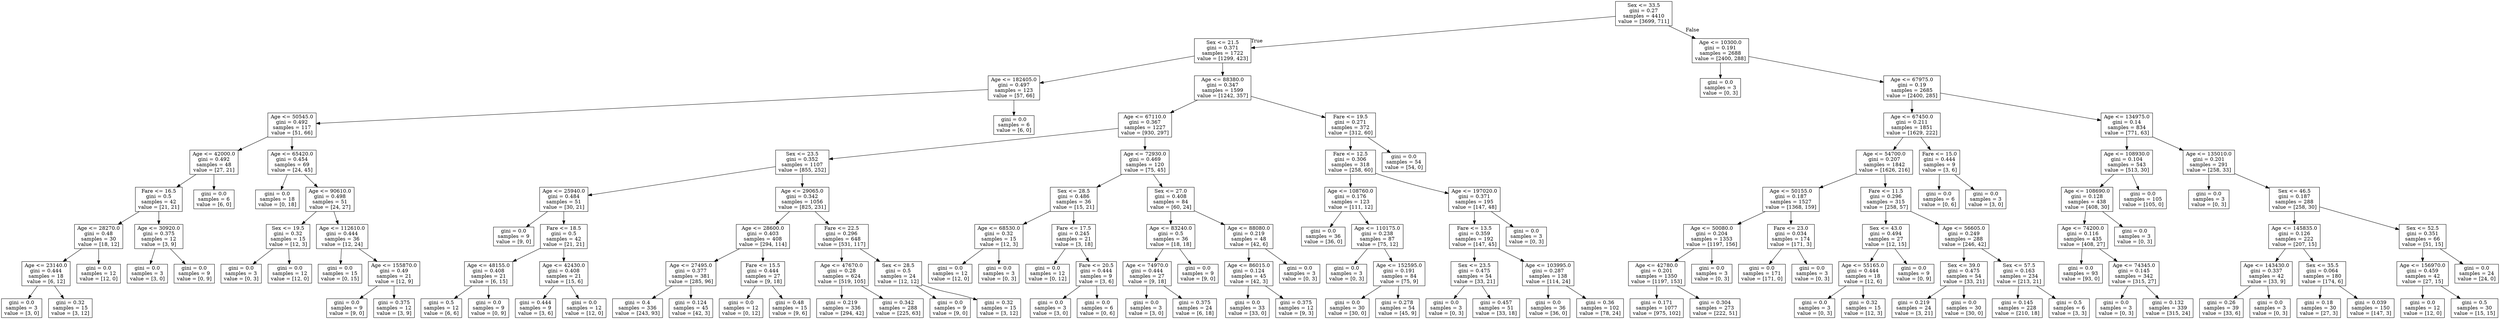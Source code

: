 digraph Tree {
node [shape=box] ;
0 [label="Sex <= 33.5\ngini = 0.27\nsamples = 4410\nvalue = [3699, 711]"] ;
1 [label="Sex <= 21.5\ngini = 0.371\nsamples = 1722\nvalue = [1299, 423]"] ;
0 -> 1 [labeldistance=2.5, labelangle=45, headlabel="True"] ;
2 [label="Age <= 182405.0\ngini = 0.497\nsamples = 123\nvalue = [57, 66]"] ;
1 -> 2 ;
3 [label="Age <= 50545.0\ngini = 0.492\nsamples = 117\nvalue = [51, 66]"] ;
2 -> 3 ;
4 [label="Age <= 42000.0\ngini = 0.492\nsamples = 48\nvalue = [27, 21]"] ;
3 -> 4 ;
5 [label="Fare <= 16.5\ngini = 0.5\nsamples = 42\nvalue = [21, 21]"] ;
4 -> 5 ;
6 [label="Age <= 28270.0\ngini = 0.48\nsamples = 30\nvalue = [18, 12]"] ;
5 -> 6 ;
7 [label="Age <= 23140.0\ngini = 0.444\nsamples = 18\nvalue = [6, 12]"] ;
6 -> 7 ;
8 [label="gini = 0.0\nsamples = 3\nvalue = [3, 0]"] ;
7 -> 8 ;
9 [label="gini = 0.32\nsamples = 15\nvalue = [3, 12]"] ;
7 -> 9 ;
10 [label="gini = 0.0\nsamples = 12\nvalue = [12, 0]"] ;
6 -> 10 ;
11 [label="Age <= 30920.0\ngini = 0.375\nsamples = 12\nvalue = [3, 9]"] ;
5 -> 11 ;
12 [label="gini = 0.0\nsamples = 3\nvalue = [3, 0]"] ;
11 -> 12 ;
13 [label="gini = 0.0\nsamples = 9\nvalue = [0, 9]"] ;
11 -> 13 ;
14 [label="gini = 0.0\nsamples = 6\nvalue = [6, 0]"] ;
4 -> 14 ;
15 [label="Age <= 65420.0\ngini = 0.454\nsamples = 69\nvalue = [24, 45]"] ;
3 -> 15 ;
16 [label="gini = 0.0\nsamples = 18\nvalue = [0, 18]"] ;
15 -> 16 ;
17 [label="Age <= 90610.0\ngini = 0.498\nsamples = 51\nvalue = [24, 27]"] ;
15 -> 17 ;
18 [label="Sex <= 19.5\ngini = 0.32\nsamples = 15\nvalue = [12, 3]"] ;
17 -> 18 ;
19 [label="gini = 0.0\nsamples = 3\nvalue = [0, 3]"] ;
18 -> 19 ;
20 [label="gini = 0.0\nsamples = 12\nvalue = [12, 0]"] ;
18 -> 20 ;
21 [label="Age <= 112610.0\ngini = 0.444\nsamples = 36\nvalue = [12, 24]"] ;
17 -> 21 ;
22 [label="gini = 0.0\nsamples = 15\nvalue = [0, 15]"] ;
21 -> 22 ;
23 [label="Age <= 155870.0\ngini = 0.49\nsamples = 21\nvalue = [12, 9]"] ;
21 -> 23 ;
24 [label="gini = 0.0\nsamples = 9\nvalue = [9, 0]"] ;
23 -> 24 ;
25 [label="gini = 0.375\nsamples = 12\nvalue = [3, 9]"] ;
23 -> 25 ;
26 [label="gini = 0.0\nsamples = 6\nvalue = [6, 0]"] ;
2 -> 26 ;
27 [label="Age <= 88380.0\ngini = 0.347\nsamples = 1599\nvalue = [1242, 357]"] ;
1 -> 27 ;
28 [label="Age <= 67110.0\ngini = 0.367\nsamples = 1227\nvalue = [930, 297]"] ;
27 -> 28 ;
29 [label="Sex <= 23.5\ngini = 0.352\nsamples = 1107\nvalue = [855, 252]"] ;
28 -> 29 ;
30 [label="Age <= 25940.0\ngini = 0.484\nsamples = 51\nvalue = [30, 21]"] ;
29 -> 30 ;
31 [label="gini = 0.0\nsamples = 9\nvalue = [9, 0]"] ;
30 -> 31 ;
32 [label="Fare <= 18.5\ngini = 0.5\nsamples = 42\nvalue = [21, 21]"] ;
30 -> 32 ;
33 [label="Age <= 48155.0\ngini = 0.408\nsamples = 21\nvalue = [6, 15]"] ;
32 -> 33 ;
34 [label="gini = 0.5\nsamples = 12\nvalue = [6, 6]"] ;
33 -> 34 ;
35 [label="gini = 0.0\nsamples = 9\nvalue = [0, 9]"] ;
33 -> 35 ;
36 [label="Age <= 42430.0\ngini = 0.408\nsamples = 21\nvalue = [15, 6]"] ;
32 -> 36 ;
37 [label="gini = 0.444\nsamples = 9\nvalue = [3, 6]"] ;
36 -> 37 ;
38 [label="gini = 0.0\nsamples = 12\nvalue = [12, 0]"] ;
36 -> 38 ;
39 [label="Age <= 29065.0\ngini = 0.342\nsamples = 1056\nvalue = [825, 231]"] ;
29 -> 39 ;
40 [label="Age <= 28600.0\ngini = 0.403\nsamples = 408\nvalue = [294, 114]"] ;
39 -> 40 ;
41 [label="Age <= 27495.0\ngini = 0.377\nsamples = 381\nvalue = [285, 96]"] ;
40 -> 41 ;
42 [label="gini = 0.4\nsamples = 336\nvalue = [243, 93]"] ;
41 -> 42 ;
43 [label="gini = 0.124\nsamples = 45\nvalue = [42, 3]"] ;
41 -> 43 ;
44 [label="Fare <= 15.5\ngini = 0.444\nsamples = 27\nvalue = [9, 18]"] ;
40 -> 44 ;
45 [label="gini = 0.0\nsamples = 12\nvalue = [0, 12]"] ;
44 -> 45 ;
46 [label="gini = 0.48\nsamples = 15\nvalue = [9, 6]"] ;
44 -> 46 ;
47 [label="Fare <= 22.5\ngini = 0.296\nsamples = 648\nvalue = [531, 117]"] ;
39 -> 47 ;
48 [label="Age <= 47670.0\ngini = 0.28\nsamples = 624\nvalue = [519, 105]"] ;
47 -> 48 ;
49 [label="gini = 0.219\nsamples = 336\nvalue = [294, 42]"] ;
48 -> 49 ;
50 [label="gini = 0.342\nsamples = 288\nvalue = [225, 63]"] ;
48 -> 50 ;
51 [label="Sex <= 28.5\ngini = 0.5\nsamples = 24\nvalue = [12, 12]"] ;
47 -> 51 ;
52 [label="gini = 0.0\nsamples = 9\nvalue = [9, 0]"] ;
51 -> 52 ;
53 [label="gini = 0.32\nsamples = 15\nvalue = [3, 12]"] ;
51 -> 53 ;
54 [label="Age <= 72930.0\ngini = 0.469\nsamples = 120\nvalue = [75, 45]"] ;
28 -> 54 ;
55 [label="Sex <= 28.5\ngini = 0.486\nsamples = 36\nvalue = [15, 21]"] ;
54 -> 55 ;
56 [label="Age <= 68530.0\ngini = 0.32\nsamples = 15\nvalue = [12, 3]"] ;
55 -> 56 ;
57 [label="gini = 0.0\nsamples = 12\nvalue = [12, 0]"] ;
56 -> 57 ;
58 [label="gini = 0.0\nsamples = 3\nvalue = [0, 3]"] ;
56 -> 58 ;
59 [label="Fare <= 17.5\ngini = 0.245\nsamples = 21\nvalue = [3, 18]"] ;
55 -> 59 ;
60 [label="gini = 0.0\nsamples = 12\nvalue = [0, 12]"] ;
59 -> 60 ;
61 [label="Fare <= 20.5\ngini = 0.444\nsamples = 9\nvalue = [3, 6]"] ;
59 -> 61 ;
62 [label="gini = 0.0\nsamples = 3\nvalue = [3, 0]"] ;
61 -> 62 ;
63 [label="gini = 0.0\nsamples = 6\nvalue = [0, 6]"] ;
61 -> 63 ;
64 [label="Sex <= 27.0\ngini = 0.408\nsamples = 84\nvalue = [60, 24]"] ;
54 -> 64 ;
65 [label="Age <= 83240.0\ngini = 0.5\nsamples = 36\nvalue = [18, 18]"] ;
64 -> 65 ;
66 [label="Age <= 74970.0\ngini = 0.444\nsamples = 27\nvalue = [9, 18]"] ;
65 -> 66 ;
67 [label="gini = 0.0\nsamples = 3\nvalue = [3, 0]"] ;
66 -> 67 ;
68 [label="gini = 0.375\nsamples = 24\nvalue = [6, 18]"] ;
66 -> 68 ;
69 [label="gini = 0.0\nsamples = 9\nvalue = [9, 0]"] ;
65 -> 69 ;
70 [label="Age <= 88080.0\ngini = 0.219\nsamples = 48\nvalue = [42, 6]"] ;
64 -> 70 ;
71 [label="Age <= 86015.0\ngini = 0.124\nsamples = 45\nvalue = [42, 3]"] ;
70 -> 71 ;
72 [label="gini = 0.0\nsamples = 33\nvalue = [33, 0]"] ;
71 -> 72 ;
73 [label="gini = 0.375\nsamples = 12\nvalue = [9, 3]"] ;
71 -> 73 ;
74 [label="gini = 0.0\nsamples = 3\nvalue = [0, 3]"] ;
70 -> 74 ;
75 [label="Fare <= 19.5\ngini = 0.271\nsamples = 372\nvalue = [312, 60]"] ;
27 -> 75 ;
76 [label="Fare <= 12.5\ngini = 0.306\nsamples = 318\nvalue = [258, 60]"] ;
75 -> 76 ;
77 [label="Age <= 108760.0\ngini = 0.176\nsamples = 123\nvalue = [111, 12]"] ;
76 -> 77 ;
78 [label="gini = 0.0\nsamples = 36\nvalue = [36, 0]"] ;
77 -> 78 ;
79 [label="Age <= 110175.0\ngini = 0.238\nsamples = 87\nvalue = [75, 12]"] ;
77 -> 79 ;
80 [label="gini = 0.0\nsamples = 3\nvalue = [0, 3]"] ;
79 -> 80 ;
81 [label="Age <= 152595.0\ngini = 0.191\nsamples = 84\nvalue = [75, 9]"] ;
79 -> 81 ;
82 [label="gini = 0.0\nsamples = 30\nvalue = [30, 0]"] ;
81 -> 82 ;
83 [label="gini = 0.278\nsamples = 54\nvalue = [45, 9]"] ;
81 -> 83 ;
84 [label="Age <= 197020.0\ngini = 0.371\nsamples = 195\nvalue = [147, 48]"] ;
76 -> 84 ;
85 [label="Fare <= 13.5\ngini = 0.359\nsamples = 192\nvalue = [147, 45]"] ;
84 -> 85 ;
86 [label="Sex <= 23.5\ngini = 0.475\nsamples = 54\nvalue = [33, 21]"] ;
85 -> 86 ;
87 [label="gini = 0.0\nsamples = 3\nvalue = [0, 3]"] ;
86 -> 87 ;
88 [label="gini = 0.457\nsamples = 51\nvalue = [33, 18]"] ;
86 -> 88 ;
89 [label="Age <= 103995.0\ngini = 0.287\nsamples = 138\nvalue = [114, 24]"] ;
85 -> 89 ;
90 [label="gini = 0.0\nsamples = 36\nvalue = [36, 0]"] ;
89 -> 90 ;
91 [label="gini = 0.36\nsamples = 102\nvalue = [78, 24]"] ;
89 -> 91 ;
92 [label="gini = 0.0\nsamples = 3\nvalue = [0, 3]"] ;
84 -> 92 ;
93 [label="gini = 0.0\nsamples = 54\nvalue = [54, 0]"] ;
75 -> 93 ;
94 [label="Age <= 10300.0\ngini = 0.191\nsamples = 2688\nvalue = [2400, 288]"] ;
0 -> 94 [labeldistance=2.5, labelangle=-45, headlabel="False"] ;
95 [label="gini = 0.0\nsamples = 3\nvalue = [0, 3]"] ;
94 -> 95 ;
96 [label="Age <= 67975.0\ngini = 0.19\nsamples = 2685\nvalue = [2400, 285]"] ;
94 -> 96 ;
97 [label="Age <= 67450.0\ngini = 0.211\nsamples = 1851\nvalue = [1629, 222]"] ;
96 -> 97 ;
98 [label="Age <= 54700.0\ngini = 0.207\nsamples = 1842\nvalue = [1626, 216]"] ;
97 -> 98 ;
99 [label="Age <= 50155.0\ngini = 0.187\nsamples = 1527\nvalue = [1368, 159]"] ;
98 -> 99 ;
100 [label="Age <= 50080.0\ngini = 0.204\nsamples = 1353\nvalue = [1197, 156]"] ;
99 -> 100 ;
101 [label="Age <= 42780.0\ngini = 0.201\nsamples = 1350\nvalue = [1197, 153]"] ;
100 -> 101 ;
102 [label="gini = 0.171\nsamples = 1077\nvalue = [975, 102]"] ;
101 -> 102 ;
103 [label="gini = 0.304\nsamples = 273\nvalue = [222, 51]"] ;
101 -> 103 ;
104 [label="gini = 0.0\nsamples = 3\nvalue = [0, 3]"] ;
100 -> 104 ;
105 [label="Fare <= 23.0\ngini = 0.034\nsamples = 174\nvalue = [171, 3]"] ;
99 -> 105 ;
106 [label="gini = 0.0\nsamples = 171\nvalue = [171, 0]"] ;
105 -> 106 ;
107 [label="gini = 0.0\nsamples = 3\nvalue = [0, 3]"] ;
105 -> 107 ;
108 [label="Fare <= 11.5\ngini = 0.296\nsamples = 315\nvalue = [258, 57]"] ;
98 -> 108 ;
109 [label="Sex <= 43.0\ngini = 0.494\nsamples = 27\nvalue = [12, 15]"] ;
108 -> 109 ;
110 [label="Age <= 55165.0\ngini = 0.444\nsamples = 18\nvalue = [12, 6]"] ;
109 -> 110 ;
111 [label="gini = 0.0\nsamples = 3\nvalue = [0, 3]"] ;
110 -> 111 ;
112 [label="gini = 0.32\nsamples = 15\nvalue = [12, 3]"] ;
110 -> 112 ;
113 [label="gini = 0.0\nsamples = 9\nvalue = [0, 9]"] ;
109 -> 113 ;
114 [label="Age <= 56605.0\ngini = 0.249\nsamples = 288\nvalue = [246, 42]"] ;
108 -> 114 ;
115 [label="Sex <= 39.0\ngini = 0.475\nsamples = 54\nvalue = [33, 21]"] ;
114 -> 115 ;
116 [label="gini = 0.219\nsamples = 24\nvalue = [3, 21]"] ;
115 -> 116 ;
117 [label="gini = 0.0\nsamples = 30\nvalue = [30, 0]"] ;
115 -> 117 ;
118 [label="Sex <= 57.5\ngini = 0.163\nsamples = 234\nvalue = [213, 21]"] ;
114 -> 118 ;
119 [label="gini = 0.145\nsamples = 228\nvalue = [210, 18]"] ;
118 -> 119 ;
120 [label="gini = 0.5\nsamples = 6\nvalue = [3, 3]"] ;
118 -> 120 ;
121 [label="Fare <= 15.0\ngini = 0.444\nsamples = 9\nvalue = [3, 6]"] ;
97 -> 121 ;
122 [label="gini = 0.0\nsamples = 6\nvalue = [0, 6]"] ;
121 -> 122 ;
123 [label="gini = 0.0\nsamples = 3\nvalue = [3, 0]"] ;
121 -> 123 ;
124 [label="Age <= 134975.0\ngini = 0.14\nsamples = 834\nvalue = [771, 63]"] ;
96 -> 124 ;
125 [label="Age <= 108930.0\ngini = 0.104\nsamples = 543\nvalue = [513, 30]"] ;
124 -> 125 ;
126 [label="Age <= 108690.0\ngini = 0.128\nsamples = 438\nvalue = [408, 30]"] ;
125 -> 126 ;
127 [label="Age <= 74200.0\ngini = 0.116\nsamples = 435\nvalue = [408, 27]"] ;
126 -> 127 ;
128 [label="gini = 0.0\nsamples = 93\nvalue = [93, 0]"] ;
127 -> 128 ;
129 [label="Age <= 74345.0\ngini = 0.145\nsamples = 342\nvalue = [315, 27]"] ;
127 -> 129 ;
130 [label="gini = 0.0\nsamples = 3\nvalue = [0, 3]"] ;
129 -> 130 ;
131 [label="gini = 0.132\nsamples = 339\nvalue = [315, 24]"] ;
129 -> 131 ;
132 [label="gini = 0.0\nsamples = 3\nvalue = [0, 3]"] ;
126 -> 132 ;
133 [label="gini = 0.0\nsamples = 105\nvalue = [105, 0]"] ;
125 -> 133 ;
134 [label="Age <= 135010.0\ngini = 0.201\nsamples = 291\nvalue = [258, 33]"] ;
124 -> 134 ;
135 [label="gini = 0.0\nsamples = 3\nvalue = [0, 3]"] ;
134 -> 135 ;
136 [label="Sex <= 46.5\ngini = 0.187\nsamples = 288\nvalue = [258, 30]"] ;
134 -> 136 ;
137 [label="Age <= 145835.0\ngini = 0.126\nsamples = 222\nvalue = [207, 15]"] ;
136 -> 137 ;
138 [label="Age <= 143430.0\ngini = 0.337\nsamples = 42\nvalue = [33, 9]"] ;
137 -> 138 ;
139 [label="gini = 0.26\nsamples = 39\nvalue = [33, 6]"] ;
138 -> 139 ;
140 [label="gini = 0.0\nsamples = 3\nvalue = [0, 3]"] ;
138 -> 140 ;
141 [label="Sex <= 35.5\ngini = 0.064\nsamples = 180\nvalue = [174, 6]"] ;
137 -> 141 ;
142 [label="gini = 0.18\nsamples = 30\nvalue = [27, 3]"] ;
141 -> 142 ;
143 [label="gini = 0.039\nsamples = 150\nvalue = [147, 3]"] ;
141 -> 143 ;
144 [label="Sex <= 52.5\ngini = 0.351\nsamples = 66\nvalue = [51, 15]"] ;
136 -> 144 ;
145 [label="Age <= 156970.0\ngini = 0.459\nsamples = 42\nvalue = [27, 15]"] ;
144 -> 145 ;
146 [label="gini = 0.0\nsamples = 12\nvalue = [12, 0]"] ;
145 -> 146 ;
147 [label="gini = 0.5\nsamples = 30\nvalue = [15, 15]"] ;
145 -> 147 ;
148 [label="gini = 0.0\nsamples = 24\nvalue = [24, 0]"] ;
144 -> 148 ;
}